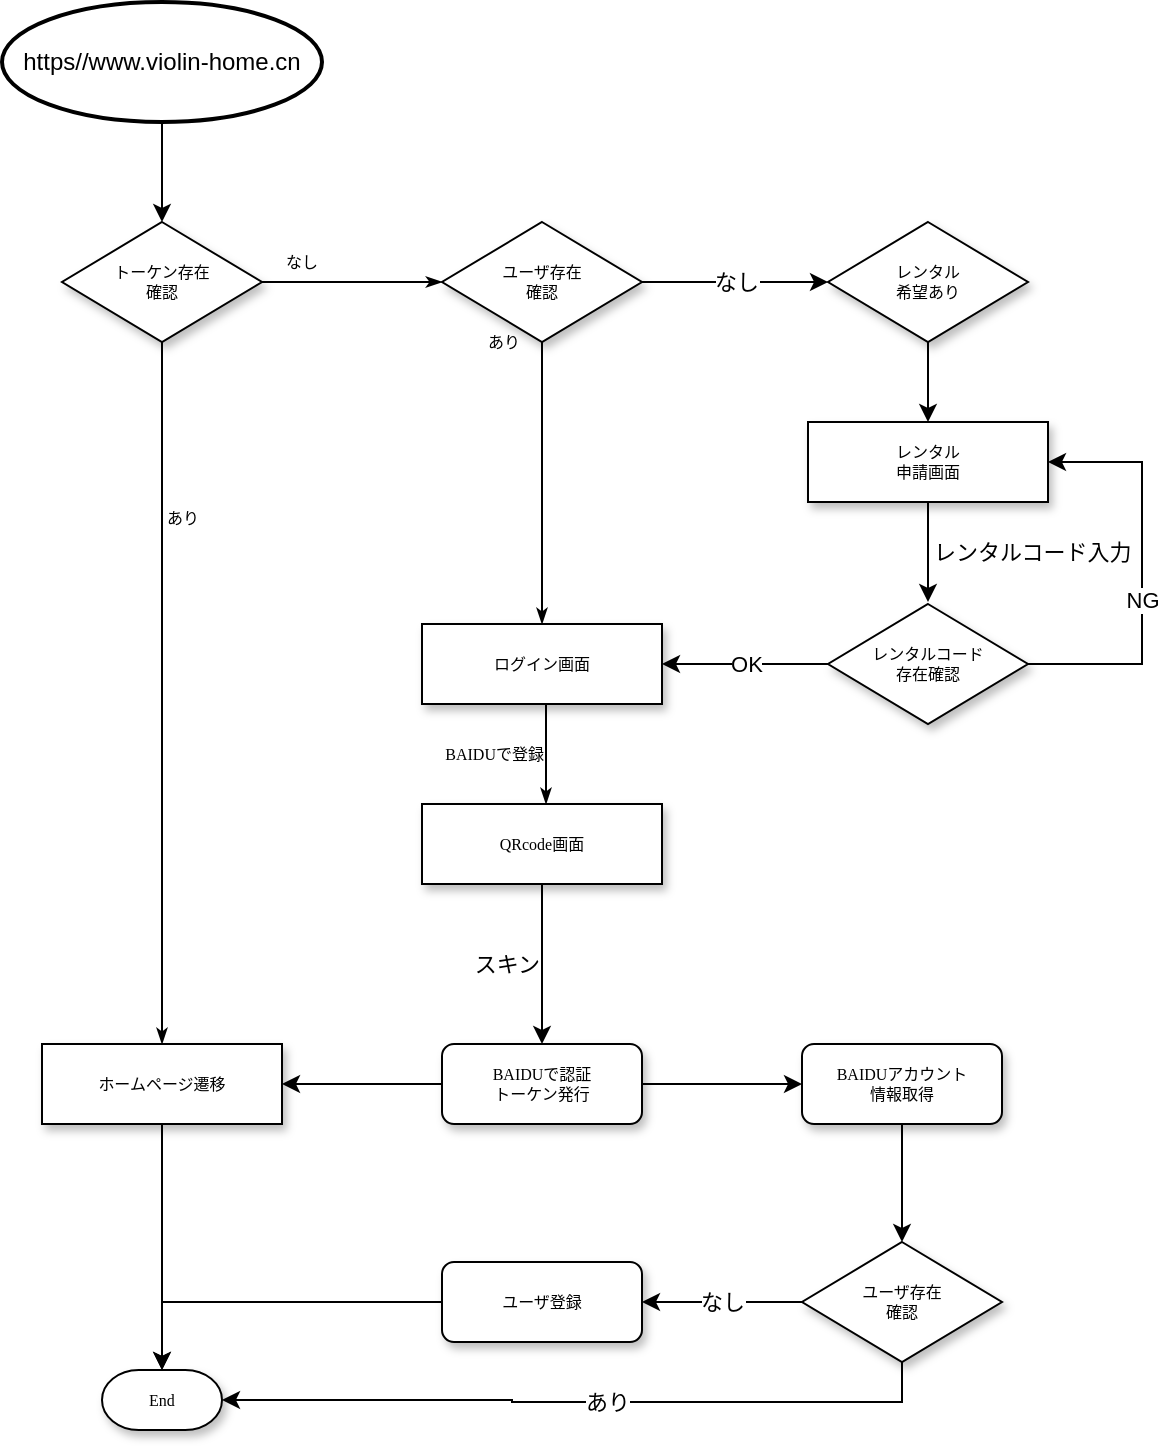 <mxfile version="20.2.7" type="github">
  <diagram name="Page-1" id="edf60f1a-56cd-e834-aa8a-f176f3a09ee4">
    <mxGraphModel dx="1221" dy="672" grid="1" gridSize="10" guides="1" tooltips="1" connect="1" arrows="1" fold="1" page="1" pageScale="1" pageWidth="1100" pageHeight="850" background="none" math="0" shadow="0">
      <root>
        <mxCell id="0" />
        <mxCell id="1" parent="0" />
        <mxCell id="60e70716793133e9-33" value="なし" style="edgeStyle=orthogonalEdgeStyle;rounded=0;html=1;labelBackgroundColor=none;startSize=5;endArrow=classicThin;endFill=1;endSize=5;jettySize=auto;orthogonalLoop=1;strokeWidth=1;fontFamily=Verdana;fontSize=8;labelPosition=right;verticalLabelPosition=middle;align=left;verticalAlign=middle;" parent="1" source="60e70716793133e9-5" target="60e70716793133e9-7" edge="1">
          <mxGeometry x="-0.778" y="10" relative="1" as="geometry">
            <mxPoint as="offset" />
          </mxGeometry>
        </mxCell>
        <mxCell id="60e70716793133e9-37" value="あり" style="edgeStyle=orthogonalEdgeStyle;rounded=0;html=1;labelBackgroundColor=none;startSize=5;endArrow=classicThin;endFill=1;endSize=5;jettySize=auto;orthogonalLoop=1;strokeWidth=1;fontFamily=Verdana;fontSize=8" parent="1" source="60e70716793133e9-5" target="0lrkoqPi9YDPyT_f_Kjm-12" edge="1">
          <mxGeometry x="-0.5" y="10" relative="1" as="geometry">
            <mxPoint as="offset" />
            <mxPoint x="250" y="320" as="targetPoint" />
          </mxGeometry>
        </mxCell>
        <mxCell id="60e70716793133e9-5" value="トーケン存在&lt;br&gt;確認" style="rhombus;whiteSpace=wrap;html=1;rounded=0;shadow=1;labelBackgroundColor=none;strokeWidth=1;fontFamily=Verdana;fontSize=8;align=center;" parent="1" vertex="1">
          <mxGeometry x="200" y="220" width="100" height="60" as="geometry" />
        </mxCell>
        <mxCell id="60e70716793133e9-35" value="あり" style="edgeStyle=orthogonalEdgeStyle;rounded=0;html=1;labelBackgroundColor=none;startSize=5;endArrow=classicThin;endFill=1;endSize=5;jettySize=auto;orthogonalLoop=1;strokeWidth=1;fontFamily=Verdana;fontSize=8;labelPosition=left;verticalLabelPosition=middle;align=right;verticalAlign=middle;" parent="1" source="60e70716793133e9-7" target="60e70716793133e9-10" edge="1">
          <mxGeometry x="-1" y="-10" relative="1" as="geometry">
            <mxPoint x="440" y="300" as="targetPoint" />
            <Array as="points" />
            <mxPoint as="offset" />
          </mxGeometry>
        </mxCell>
        <mxCell id="0lrkoqPi9YDPyT_f_Kjm-20" value="なし" style="edgeStyle=orthogonalEdgeStyle;rounded=0;orthogonalLoop=1;jettySize=auto;html=1;" edge="1" parent="1" source="60e70716793133e9-7" target="0lrkoqPi9YDPyT_f_Kjm-19">
          <mxGeometry relative="1" as="geometry" />
        </mxCell>
        <mxCell id="60e70716793133e9-7" value="ユーザ存在&lt;br&gt;確認" style="rhombus;whiteSpace=wrap;html=1;rounded=0;shadow=1;labelBackgroundColor=none;strokeWidth=1;fontFamily=Verdana;fontSize=8;align=center;" parent="1" vertex="1">
          <mxGeometry x="390" y="220" width="100" height="60" as="geometry" />
        </mxCell>
        <mxCell id="60e70716793133e9-39" value="BAIDUで登録" style="edgeStyle=orthogonalEdgeStyle;rounded=0;html=1;labelBackgroundColor=none;startSize=5;endArrow=classicThin;endFill=1;endSize=5;jettySize=auto;orthogonalLoop=1;strokeWidth=1;fontFamily=Verdana;fontSize=8;labelPosition=left;verticalLabelPosition=middle;align=right;verticalAlign=middle;" parent="1" edge="1">
          <mxGeometry relative="1" as="geometry">
            <mxPoint x="442" y="461" as="sourcePoint" />
            <mxPoint x="442" y="511" as="targetPoint" />
          </mxGeometry>
        </mxCell>
        <mxCell id="60e70716793133e9-10" value="ログイン画面" style="whiteSpace=wrap;html=1;rounded=0;shadow=1;labelBackgroundColor=none;strokeWidth=1;fontFamily=Verdana;fontSize=8;align=center;" parent="1" vertex="1">
          <mxGeometry x="380" y="421" width="120" height="40" as="geometry" />
        </mxCell>
        <mxCell id="0lrkoqPi9YDPyT_f_Kjm-6" value="スキン" style="edgeStyle=orthogonalEdgeStyle;rounded=0;orthogonalLoop=1;jettySize=auto;html=1;labelPosition=left;verticalLabelPosition=middle;align=right;verticalAlign=middle;entryX=0.5;entryY=0;entryDx=0;entryDy=0;" edge="1" parent="1" source="60e70716793133e9-12" target="0lrkoqPi9YDPyT_f_Kjm-14">
          <mxGeometry relative="1" as="geometry">
            <mxPoint x="470" y="631" as="targetPoint" />
          </mxGeometry>
        </mxCell>
        <mxCell id="60e70716793133e9-12" value="QRcode画面" style="whiteSpace=wrap;html=1;rounded=0;shadow=1;labelBackgroundColor=none;strokeWidth=1;fontFamily=Verdana;fontSize=8;align=center;spacing=6;" parent="1" vertex="1">
          <mxGeometry x="380" y="511" width="120" height="40" as="geometry" />
        </mxCell>
        <mxCell id="0lrkoqPi9YDPyT_f_Kjm-1" value="https//www.violin-home.cn" style="strokeWidth=2;html=1;shape=mxgraph.flowchart.start_1;whiteSpace=wrap;" vertex="1" parent="1">
          <mxGeometry x="170" y="110" width="160" height="60" as="geometry" />
        </mxCell>
        <mxCell id="0lrkoqPi9YDPyT_f_Kjm-2" value="" style="endArrow=classic;html=1;rounded=0;exitX=0.5;exitY=1;exitDx=0;exitDy=0;exitPerimeter=0;" edge="1" parent="1" source="0lrkoqPi9YDPyT_f_Kjm-1" target="60e70716793133e9-5">
          <mxGeometry width="50" height="50" relative="1" as="geometry">
            <mxPoint x="500" y="330" as="sourcePoint" />
            <mxPoint x="550" y="280" as="targetPoint" />
          </mxGeometry>
        </mxCell>
        <mxCell id="0lrkoqPi9YDPyT_f_Kjm-13" value="" style="edgeStyle=orthogonalEdgeStyle;rounded=0;orthogonalLoop=1;jettySize=auto;html=1;exitX=0;exitY=0.5;exitDx=0;exitDy=0;" edge="1" parent="1" source="0lrkoqPi9YDPyT_f_Kjm-14" target="0lrkoqPi9YDPyT_f_Kjm-12">
          <mxGeometry relative="1" as="geometry">
            <mxPoint x="380" y="651" as="sourcePoint" />
          </mxGeometry>
        </mxCell>
        <mxCell id="0lrkoqPi9YDPyT_f_Kjm-28" value="" style="edgeStyle=orthogonalEdgeStyle;rounded=0;orthogonalLoop=1;jettySize=auto;html=1;" edge="1" parent="1" source="0lrkoqPi9YDPyT_f_Kjm-12" target="0lrkoqPi9YDPyT_f_Kjm-27">
          <mxGeometry relative="1" as="geometry" />
        </mxCell>
        <mxCell id="0lrkoqPi9YDPyT_f_Kjm-12" value="ホームページ遷移" style="whiteSpace=wrap;html=1;rounded=0;shadow=1;labelBackgroundColor=none;strokeWidth=1;fontFamily=Verdana;fontSize=8;align=center;spacing=6;" vertex="1" parent="1">
          <mxGeometry x="190" y="631" width="120" height="40" as="geometry" />
        </mxCell>
        <mxCell id="0lrkoqPi9YDPyT_f_Kjm-30" value="" style="edgeStyle=orthogonalEdgeStyle;rounded=0;orthogonalLoop=1;jettySize=auto;html=1;" edge="1" parent="1" source="0lrkoqPi9YDPyT_f_Kjm-14" target="0lrkoqPi9YDPyT_f_Kjm-29">
          <mxGeometry relative="1" as="geometry" />
        </mxCell>
        <mxCell id="0lrkoqPi9YDPyT_f_Kjm-14" value="BAIDUで認証&lt;br&gt;トーケン発行" style="rounded=1;whiteSpace=wrap;html=1;shadow=1;labelBackgroundColor=none;strokeWidth=1;fontFamily=Verdana;fontSize=8;align=center;" vertex="1" parent="1">
          <mxGeometry x="390" y="631" width="100" height="40" as="geometry" />
        </mxCell>
        <mxCell id="0lrkoqPi9YDPyT_f_Kjm-22" value="レンタルコード入力" style="edgeStyle=orthogonalEdgeStyle;rounded=0;orthogonalLoop=1;jettySize=auto;html=1;labelPosition=right;verticalLabelPosition=middle;align=left;verticalAlign=middle;" edge="1" parent="1" source="0lrkoqPi9YDPyT_f_Kjm-16">
          <mxGeometry relative="1" as="geometry">
            <mxPoint x="633" y="410" as="targetPoint" />
          </mxGeometry>
        </mxCell>
        <mxCell id="0lrkoqPi9YDPyT_f_Kjm-16" value="レンタル&lt;br&gt;申請画面" style="whiteSpace=wrap;html=1;rounded=0;shadow=1;labelBackgroundColor=none;strokeWidth=1;fontFamily=Verdana;fontSize=8;align=center;spacing=6;" vertex="1" parent="1">
          <mxGeometry x="573" y="320" width="120" height="40" as="geometry" />
        </mxCell>
        <mxCell id="0lrkoqPi9YDPyT_f_Kjm-21" value="" style="edgeStyle=orthogonalEdgeStyle;rounded=0;orthogonalLoop=1;jettySize=auto;html=1;" edge="1" parent="1" source="0lrkoqPi9YDPyT_f_Kjm-19" target="0lrkoqPi9YDPyT_f_Kjm-16">
          <mxGeometry relative="1" as="geometry" />
        </mxCell>
        <mxCell id="0lrkoqPi9YDPyT_f_Kjm-19" value="レンタル&lt;br&gt;希望あり" style="rhombus;whiteSpace=wrap;html=1;rounded=0;shadow=1;labelBackgroundColor=none;strokeWidth=1;fontFamily=Verdana;fontSize=8;align=center;" vertex="1" parent="1">
          <mxGeometry x="583" y="220" width="100" height="60" as="geometry" />
        </mxCell>
        <mxCell id="0lrkoqPi9YDPyT_f_Kjm-25" value="OK" style="edgeStyle=orthogonalEdgeStyle;rounded=0;orthogonalLoop=1;jettySize=auto;html=1;" edge="1" parent="1" source="0lrkoqPi9YDPyT_f_Kjm-23" target="60e70716793133e9-10">
          <mxGeometry relative="1" as="geometry" />
        </mxCell>
        <mxCell id="0lrkoqPi9YDPyT_f_Kjm-23" value="レンタルコード&lt;br&gt;存在確認" style="rhombus;whiteSpace=wrap;html=1;rounded=0;shadow=1;labelBackgroundColor=none;strokeWidth=1;fontFamily=Verdana;fontSize=8;align=center;" vertex="1" parent="1">
          <mxGeometry x="583" y="411" width="100" height="60" as="geometry" />
        </mxCell>
        <mxCell id="0lrkoqPi9YDPyT_f_Kjm-26" value="NG" style="edgeStyle=orthogonalEdgeStyle;rounded=0;orthogonalLoop=1;jettySize=auto;html=1;entryX=1;entryY=0.5;entryDx=0;entryDy=0;exitX=1;exitY=0.5;exitDx=0;exitDy=0;labelPosition=center;verticalLabelPosition=bottom;align=center;verticalAlign=top;" edge="1" parent="1" source="0lrkoqPi9YDPyT_f_Kjm-23" target="0lrkoqPi9YDPyT_f_Kjm-16">
          <mxGeometry relative="1" as="geometry">
            <mxPoint x="593" y="451" as="sourcePoint" />
            <mxPoint x="510" y="451" as="targetPoint" />
            <Array as="points">
              <mxPoint x="740" y="441" />
              <mxPoint x="740" y="340" />
            </Array>
          </mxGeometry>
        </mxCell>
        <mxCell id="0lrkoqPi9YDPyT_f_Kjm-27" value="End" style="strokeWidth=1;html=1;shape=mxgraph.flowchart.terminator;whiteSpace=wrap;rounded=0;shadow=1;labelBackgroundColor=none;fontFamily=Verdana;fontSize=8;align=center;" vertex="1" parent="1">
          <mxGeometry x="220" y="794" width="60" height="30" as="geometry" />
        </mxCell>
        <mxCell id="0lrkoqPi9YDPyT_f_Kjm-32" value="" style="edgeStyle=orthogonalEdgeStyle;rounded=0;orthogonalLoop=1;jettySize=auto;html=1;entryX=0.5;entryY=0;entryDx=0;entryDy=0;" edge="1" parent="1" source="0lrkoqPi9YDPyT_f_Kjm-29" target="0lrkoqPi9YDPyT_f_Kjm-33">
          <mxGeometry relative="1" as="geometry" />
        </mxCell>
        <mxCell id="0lrkoqPi9YDPyT_f_Kjm-29" value="BAIDUアカウント&lt;br&gt;情報取得" style="rounded=1;whiteSpace=wrap;html=1;shadow=1;labelBackgroundColor=none;strokeWidth=1;fontFamily=Verdana;fontSize=8;align=center;" vertex="1" parent="1">
          <mxGeometry x="570" y="631" width="100" height="40" as="geometry" />
        </mxCell>
        <mxCell id="0lrkoqPi9YDPyT_f_Kjm-35" value="" style="edgeStyle=orthogonalEdgeStyle;rounded=0;orthogonalLoop=1;jettySize=auto;html=1;entryX=0.5;entryY=0;entryDx=0;entryDy=0;entryPerimeter=0;" edge="1" parent="1" source="0lrkoqPi9YDPyT_f_Kjm-31" target="0lrkoqPi9YDPyT_f_Kjm-27">
          <mxGeometry relative="1" as="geometry" />
        </mxCell>
        <mxCell id="0lrkoqPi9YDPyT_f_Kjm-31" value="ユーザ登録" style="rounded=1;whiteSpace=wrap;html=1;shadow=1;labelBackgroundColor=none;strokeWidth=1;fontFamily=Verdana;fontSize=8;align=center;" vertex="1" parent="1">
          <mxGeometry x="390" y="740" width="100" height="40" as="geometry" />
        </mxCell>
        <mxCell id="0lrkoqPi9YDPyT_f_Kjm-34" value="なし" style="edgeStyle=orthogonalEdgeStyle;rounded=0;orthogonalLoop=1;jettySize=auto;html=1;" edge="1" parent="1" source="0lrkoqPi9YDPyT_f_Kjm-33" target="0lrkoqPi9YDPyT_f_Kjm-31">
          <mxGeometry relative="1" as="geometry" />
        </mxCell>
        <mxCell id="0lrkoqPi9YDPyT_f_Kjm-33" value="ユーザ存在&lt;br&gt;確認" style="rhombus;whiteSpace=wrap;html=1;rounded=0;shadow=1;labelBackgroundColor=none;strokeWidth=1;fontFamily=Verdana;fontSize=8;align=center;" vertex="1" parent="1">
          <mxGeometry x="570" y="730" width="100" height="60" as="geometry" />
        </mxCell>
        <mxCell id="0lrkoqPi9YDPyT_f_Kjm-36" value="あり" style="edgeStyle=orthogonalEdgeStyle;rounded=0;orthogonalLoop=1;jettySize=auto;html=1;entryX=1;entryY=0.5;entryDx=0;entryDy=0;entryPerimeter=0;exitX=0.5;exitY=1;exitDx=0;exitDy=0;labelPosition=right;verticalLabelPosition=middle;align=left;verticalAlign=middle;" edge="1" parent="1" source="0lrkoqPi9YDPyT_f_Kjm-33" target="0lrkoqPi9YDPyT_f_Kjm-27">
          <mxGeometry relative="1" as="geometry">
            <mxPoint x="630" y="777" as="sourcePoint" />
            <mxPoint x="630" y="836" as="targetPoint" />
          </mxGeometry>
        </mxCell>
      </root>
    </mxGraphModel>
  </diagram>
</mxfile>
